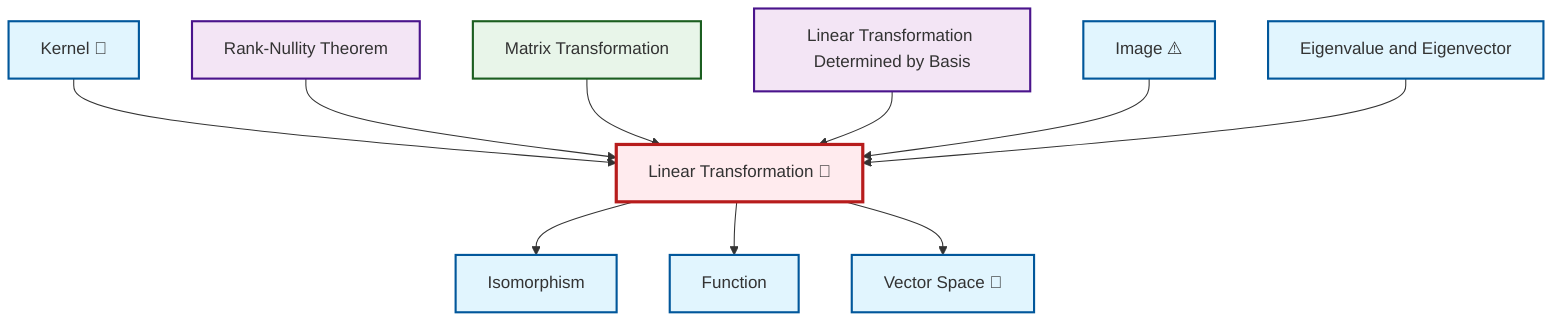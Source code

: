 graph TD
    classDef definition fill:#e1f5fe,stroke:#01579b,stroke-width:2px
    classDef theorem fill:#f3e5f5,stroke:#4a148c,stroke-width:2px
    classDef axiom fill:#fff3e0,stroke:#e65100,stroke-width:2px
    classDef example fill:#e8f5e9,stroke:#1b5e20,stroke-width:2px
    classDef current fill:#ffebee,stroke:#b71c1c,stroke-width:3px
    def-kernel["Kernel 📝"]:::definition
    def-linear-transformation["Linear Transformation 📝"]:::definition
    ex-matrix-transformation["Matrix Transformation"]:::example
    thm-linear-transformation-basis["Linear Transformation Determined by Basis"]:::theorem
    def-image["Image ⚠️"]:::definition
    def-isomorphism["Isomorphism"]:::definition
    def-vector-space["Vector Space 📝"]:::definition
    thm-rank-nullity["Rank-Nullity Theorem"]:::theorem
    def-function["Function"]:::definition
    def-eigenvalue-eigenvector["Eigenvalue and Eigenvector"]:::definition
    def-kernel --> def-linear-transformation
    thm-rank-nullity --> def-linear-transformation
    ex-matrix-transformation --> def-linear-transformation
    def-linear-transformation --> def-isomorphism
    thm-linear-transformation-basis --> def-linear-transformation
    def-linear-transformation --> def-function
    def-linear-transformation --> def-vector-space
    def-image --> def-linear-transformation
    def-eigenvalue-eigenvector --> def-linear-transformation
    class def-linear-transformation current